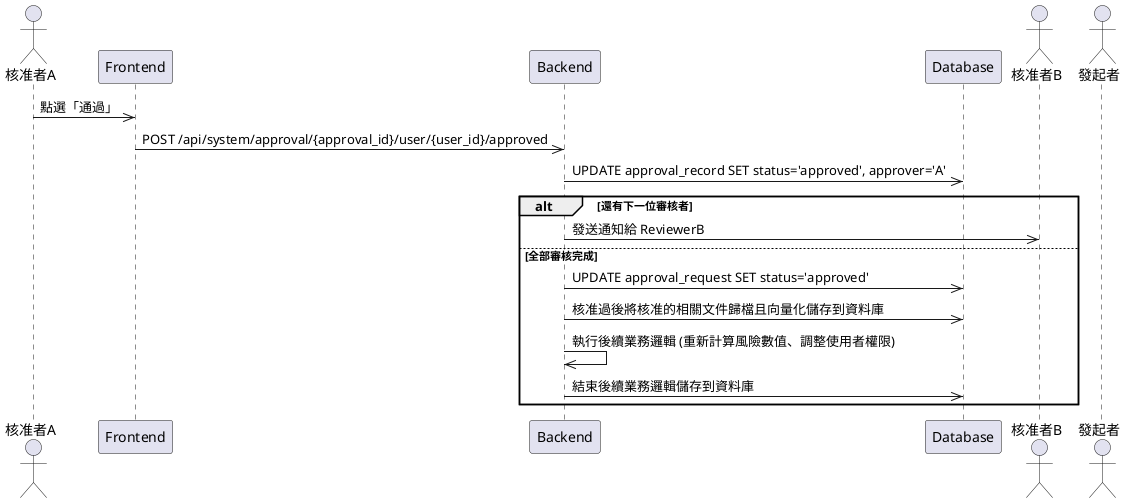 @startuml

actor ReviewerA as "核准者A"
participant Frontend
participant Backend
participant Database
actor ReviewerB as "核准者B"
actor User as "發起者"

ReviewerA ->> Frontend: 點選「通過」
Frontend ->> Backend: POST /api/system/approval/{approval_id}/user/{user_id}/approved
Backend ->> Database: UPDATE approval_record SET status='approved', approver='A'

alt 還有下一位審核者
    Backend ->> ReviewerB: 發送通知給 ReviewerB
else 全部審核完成
    Backend ->> Database: UPDATE approval_request SET status='approved'
    Backend ->> Database: 核准過後將核准的相關文件歸檔且向量化儲存到資料庫
    Backend ->> Backend: 執行後續業務邏輯 (重新計算風險數值、調整使用者權限)
    Backend ->> Database: 結束後續業務邏輯儲存到資料庫
end
@enduml

